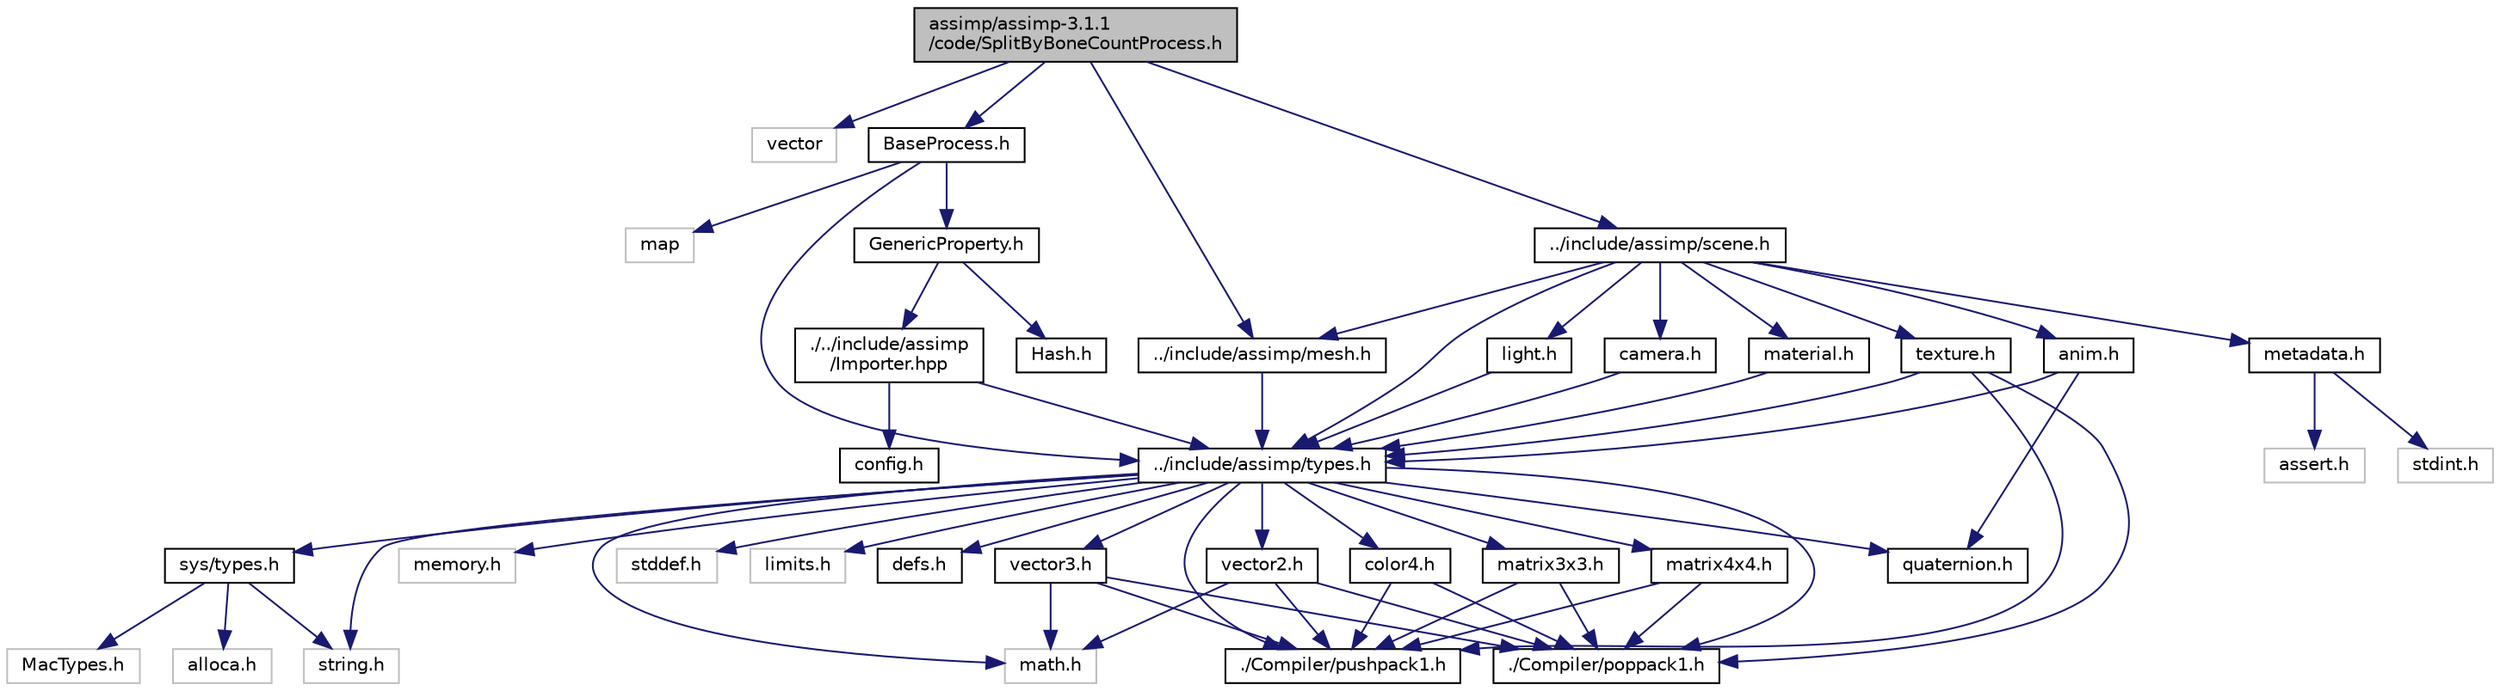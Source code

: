 digraph "assimp/assimp-3.1.1/code/SplitByBoneCountProcess.h"
{
  edge [fontname="Helvetica",fontsize="10",labelfontname="Helvetica",labelfontsize="10"];
  node [fontname="Helvetica",fontsize="10",shape=record];
  Node1 [label="assimp/assimp-3.1.1\l/code/SplitByBoneCountProcess.h",height=0.2,width=0.4,color="black", fillcolor="grey75", style="filled", fontcolor="black"];
  Node1 -> Node2 [color="midnightblue",fontsize="10",style="solid"];
  Node2 [label="vector",height=0.2,width=0.4,color="grey75", fillcolor="white", style="filled"];
  Node1 -> Node3 [color="midnightblue",fontsize="10",style="solid"];
  Node3 [label="BaseProcess.h",height=0.2,width=0.4,color="black", fillcolor="white", style="filled",URL="$_base_process_8h_source.html"];
  Node3 -> Node4 [color="midnightblue",fontsize="10",style="solid"];
  Node4 [label="map",height=0.2,width=0.4,color="grey75", fillcolor="white", style="filled"];
  Node3 -> Node5 [color="midnightblue",fontsize="10",style="solid"];
  Node5 [label="../include/assimp/types.h",height=0.2,width=0.4,color="black", fillcolor="white", style="filled",URL="$assimp_2assimp-3_81_81_2include_2assimp_2types_8h_source.html"];
  Node5 -> Node6 [color="midnightblue",fontsize="10",style="solid"];
  Node6 [label="sys/types.h",height=0.2,width=0.4,color="black", fillcolor="white", style="filled",URL="$vorbis_2libvorbis-1_83_83_2macos_2compat_2sys_2types_8h_source.html"];
  Node6 -> Node7 [color="midnightblue",fontsize="10",style="solid"];
  Node7 [label="MacTypes.h",height=0.2,width=0.4,color="grey75", fillcolor="white", style="filled"];
  Node6 -> Node8 [color="midnightblue",fontsize="10",style="solid"];
  Node8 [label="alloca.h",height=0.2,width=0.4,color="grey75", fillcolor="white", style="filled"];
  Node6 -> Node9 [color="midnightblue",fontsize="10",style="solid"];
  Node9 [label="string.h",height=0.2,width=0.4,color="grey75", fillcolor="white", style="filled"];
  Node5 -> Node10 [color="midnightblue",fontsize="10",style="solid"];
  Node10 [label="memory.h",height=0.2,width=0.4,color="grey75", fillcolor="white", style="filled"];
  Node5 -> Node11 [color="midnightblue",fontsize="10",style="solid"];
  Node11 [label="math.h",height=0.2,width=0.4,color="grey75", fillcolor="white", style="filled"];
  Node5 -> Node12 [color="midnightblue",fontsize="10",style="solid"];
  Node12 [label="stddef.h",height=0.2,width=0.4,color="grey75", fillcolor="white", style="filled"];
  Node5 -> Node9 [color="midnightblue",fontsize="10",style="solid"];
  Node5 -> Node13 [color="midnightblue",fontsize="10",style="solid"];
  Node13 [label="limits.h",height=0.2,width=0.4,color="grey75", fillcolor="white", style="filled"];
  Node5 -> Node14 [color="midnightblue",fontsize="10",style="solid"];
  Node14 [label="defs.h",height=0.2,width=0.4,color="black", fillcolor="white", style="filled",URL="$defs_8h_source.html"];
  Node5 -> Node15 [color="midnightblue",fontsize="10",style="solid"];
  Node15 [label="vector3.h",height=0.2,width=0.4,color="black", fillcolor="white", style="filled",URL="$vector3_8h_source.html"];
  Node15 -> Node11 [color="midnightblue",fontsize="10",style="solid"];
  Node15 -> Node16 [color="midnightblue",fontsize="10",style="solid"];
  Node16 [label="./Compiler/pushpack1.h",height=0.2,width=0.4,color="black", fillcolor="white", style="filled",URL="$pushpack1_8h_source.html"];
  Node15 -> Node17 [color="midnightblue",fontsize="10",style="solid"];
  Node17 [label="./Compiler/poppack1.h",height=0.2,width=0.4,color="black", fillcolor="white", style="filled",URL="$poppack1_8h_source.html"];
  Node5 -> Node18 [color="midnightblue",fontsize="10",style="solid"];
  Node18 [label="vector2.h",height=0.2,width=0.4,color="black", fillcolor="white", style="filled",URL="$vector2_8h_source.html"];
  Node18 -> Node11 [color="midnightblue",fontsize="10",style="solid"];
  Node18 -> Node16 [color="midnightblue",fontsize="10",style="solid"];
  Node18 -> Node17 [color="midnightblue",fontsize="10",style="solid"];
  Node5 -> Node19 [color="midnightblue",fontsize="10",style="solid"];
  Node19 [label="color4.h",height=0.2,width=0.4,color="black", fillcolor="white", style="filled",URL="$color4_8h_source.html"];
  Node19 -> Node16 [color="midnightblue",fontsize="10",style="solid"];
  Node19 -> Node17 [color="midnightblue",fontsize="10",style="solid"];
  Node5 -> Node20 [color="midnightblue",fontsize="10",style="solid"];
  Node20 [label="matrix3x3.h",height=0.2,width=0.4,color="black", fillcolor="white", style="filled",URL="$matrix3x3_8h.html",tooltip="Definition of a 3x3 matrix, including operators when compiling in C++. "];
  Node20 -> Node16 [color="midnightblue",fontsize="10",style="solid"];
  Node20 -> Node17 [color="midnightblue",fontsize="10",style="solid"];
  Node5 -> Node21 [color="midnightblue",fontsize="10",style="solid"];
  Node21 [label="matrix4x4.h",height=0.2,width=0.4,color="black", fillcolor="white", style="filled",URL="$matrix4x4_8h.html",tooltip="4x4 matrix structure, including operators when compiling in C++ "];
  Node21 -> Node16 [color="midnightblue",fontsize="10",style="solid"];
  Node21 -> Node17 [color="midnightblue",fontsize="10",style="solid"];
  Node5 -> Node22 [color="midnightblue",fontsize="10",style="solid"];
  Node22 [label="quaternion.h",height=0.2,width=0.4,color="black", fillcolor="white", style="filled",URL="$assimp_2assimp-3_81_81_2include_2assimp_2quaternion_8h_source.html"];
  Node5 -> Node16 [color="midnightblue",fontsize="10",style="solid"];
  Node5 -> Node17 [color="midnightblue",fontsize="10",style="solid"];
  Node3 -> Node23 [color="midnightblue",fontsize="10",style="solid"];
  Node23 [label="GenericProperty.h",height=0.2,width=0.4,color="black", fillcolor="white", style="filled",URL="$_generic_property_8h_source.html"];
  Node23 -> Node24 [color="midnightblue",fontsize="10",style="solid"];
  Node24 [label="./../include/assimp\l/Importer.hpp",height=0.2,width=0.4,color="black", fillcolor="white", style="filled",URL="$_importer_8hpp_source.html"];
  Node24 -> Node5 [color="midnightblue",fontsize="10",style="solid"];
  Node24 -> Node25 [color="midnightblue",fontsize="10",style="solid"];
  Node25 [label="config.h",height=0.2,width=0.4,color="black", fillcolor="white", style="filled",URL="$assimp_2assimp-3_81_81_2include_2assimp_2_config_8h_source.html"];
  Node23 -> Node26 [color="midnightblue",fontsize="10",style="solid"];
  Node26 [label="Hash.h",height=0.2,width=0.4,color="black", fillcolor="white", style="filled",URL="$_hash_8h_source.html"];
  Node1 -> Node27 [color="midnightblue",fontsize="10",style="solid"];
  Node27 [label="../include/assimp/mesh.h",height=0.2,width=0.4,color="black", fillcolor="white", style="filled",URL="$assimp_2assimp-3_81_81_2include_2assimp_2mesh_8h_source.html"];
  Node27 -> Node5 [color="midnightblue",fontsize="10",style="solid"];
  Node1 -> Node28 [color="midnightblue",fontsize="10",style="solid"];
  Node28 [label="../include/assimp/scene.h",height=0.2,width=0.4,color="black", fillcolor="white", style="filled",URL="$scene_8h_source.html"];
  Node28 -> Node5 [color="midnightblue",fontsize="10",style="solid"];
  Node28 -> Node29 [color="midnightblue",fontsize="10",style="solid"];
  Node29 [label="texture.h",height=0.2,width=0.4,color="black", fillcolor="white", style="filled",URL="$texture_8h.html",tooltip="Defines texture helper structures for the library. "];
  Node29 -> Node5 [color="midnightblue",fontsize="10",style="solid"];
  Node29 -> Node16 [color="midnightblue",fontsize="10",style="solid"];
  Node29 -> Node17 [color="midnightblue",fontsize="10",style="solid"];
  Node28 -> Node27 [color="midnightblue",fontsize="10",style="solid"];
  Node28 -> Node30 [color="midnightblue",fontsize="10",style="solid"];
  Node30 [label="light.h",height=0.2,width=0.4,color="black", fillcolor="white", style="filled",URL="$light_8h.html",tooltip="Defines the aiLight data structure. "];
  Node30 -> Node5 [color="midnightblue",fontsize="10",style="solid"];
  Node28 -> Node31 [color="midnightblue",fontsize="10",style="solid"];
  Node31 [label="camera.h",height=0.2,width=0.4,color="black", fillcolor="white", style="filled",URL="$assimp_2assimp-3_81_81_2include_2assimp_2camera_8h_source.html"];
  Node31 -> Node5 [color="midnightblue",fontsize="10",style="solid"];
  Node28 -> Node32 [color="midnightblue",fontsize="10",style="solid"];
  Node32 [label="material.h",height=0.2,width=0.4,color="black", fillcolor="white", style="filled",URL="$material_8h.html",tooltip="Defines the material system of the library. "];
  Node32 -> Node5 [color="midnightblue",fontsize="10",style="solid"];
  Node28 -> Node33 [color="midnightblue",fontsize="10",style="solid"];
  Node33 [label="anim.h",height=0.2,width=0.4,color="black", fillcolor="white", style="filled",URL="$anim_8h.html",tooltip="Defines the data structures in which the imported animations are returned. "];
  Node33 -> Node5 [color="midnightblue",fontsize="10",style="solid"];
  Node33 -> Node22 [color="midnightblue",fontsize="10",style="solid"];
  Node28 -> Node34 [color="midnightblue",fontsize="10",style="solid"];
  Node34 [label="metadata.h",height=0.2,width=0.4,color="black", fillcolor="white", style="filled",URL="$metadata_8h.html",tooltip="Defines the data structures for holding node meta information. "];
  Node34 -> Node35 [color="midnightblue",fontsize="10",style="solid"];
  Node35 [label="assert.h",height=0.2,width=0.4,color="grey75", fillcolor="white", style="filled"];
  Node34 -> Node36 [color="midnightblue",fontsize="10",style="solid"];
  Node36 [label="stdint.h",height=0.2,width=0.4,color="grey75", fillcolor="white", style="filled"];
}
